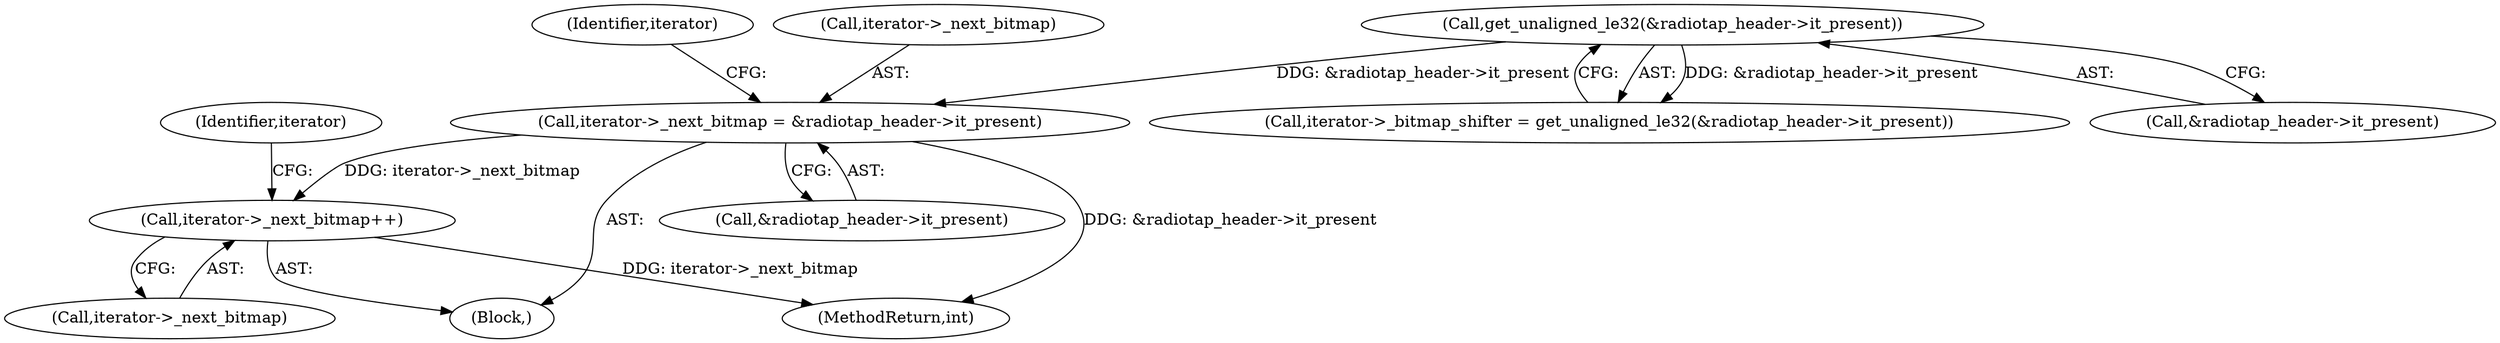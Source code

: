 digraph "0_linux_f5563318ff1bde15b10e736e97ffce13be08bc1a@pointer" {
"1000183" [label="(Call,iterator->_next_bitmap = &radiotap_header->it_present)"];
"1000162" [label="(Call,get_unaligned_le32(&radiotap_header->it_present))"];
"1000191" [label="(Call,iterator->_next_bitmap++)"];
"1000163" [label="(Call,&radiotap_header->it_present)"];
"1000197" [label="(Identifier,iterator)"];
"1000192" [label="(Call,iterator->_next_bitmap)"];
"1000275" [label="(MethodReturn,int)"];
"1000191" [label="(Call,iterator->_next_bitmap++)"];
"1000112" [label="(Block,)"];
"1000193" [label="(Identifier,iterator)"];
"1000162" [label="(Call,get_unaligned_le32(&radiotap_header->it_present))"];
"1000187" [label="(Call,&radiotap_header->it_present)"];
"1000158" [label="(Call,iterator->_bitmap_shifter = get_unaligned_le32(&radiotap_header->it_present))"];
"1000183" [label="(Call,iterator->_next_bitmap = &radiotap_header->it_present)"];
"1000184" [label="(Call,iterator->_next_bitmap)"];
"1000183" -> "1000112"  [label="AST: "];
"1000183" -> "1000187"  [label="CFG: "];
"1000184" -> "1000183"  [label="AST: "];
"1000187" -> "1000183"  [label="AST: "];
"1000193" -> "1000183"  [label="CFG: "];
"1000183" -> "1000275"  [label="DDG: &radiotap_header->it_present"];
"1000162" -> "1000183"  [label="DDG: &radiotap_header->it_present"];
"1000183" -> "1000191"  [label="DDG: iterator->_next_bitmap"];
"1000162" -> "1000158"  [label="AST: "];
"1000162" -> "1000163"  [label="CFG: "];
"1000163" -> "1000162"  [label="AST: "];
"1000158" -> "1000162"  [label="CFG: "];
"1000162" -> "1000158"  [label="DDG: &radiotap_header->it_present"];
"1000191" -> "1000112"  [label="AST: "];
"1000191" -> "1000192"  [label="CFG: "];
"1000192" -> "1000191"  [label="AST: "];
"1000197" -> "1000191"  [label="CFG: "];
"1000191" -> "1000275"  [label="DDG: iterator->_next_bitmap"];
}
